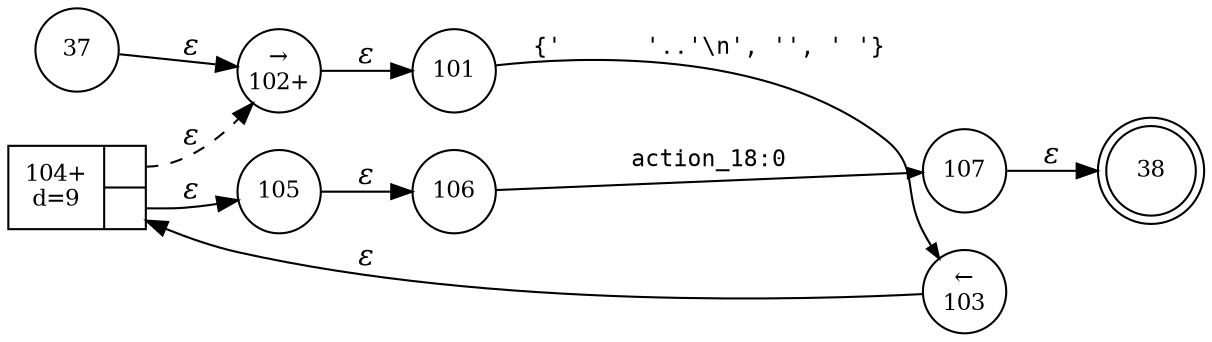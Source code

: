 digraph ATN {
rankdir=LR;
s38[fontsize=11, label="38", shape=doublecircle, fixedsize=true, width=.6];
s37[fontsize=11,label="37", shape=circle, fixedsize=true, width=.55, peripheries=1];
s101[fontsize=11,label="101", shape=circle, fixedsize=true, width=.55, peripheries=1];
s102[fontsize=11,label="&rarr;\n102+", shape=circle, fixedsize=true, width=.55, peripheries=1];
s103[fontsize=11,label="&larr;\n103", shape=circle, fixedsize=true, width=.55, peripheries=1];
s104[fontsize=11,label="{104+\nd=9|{<p0>|<p1>}}", shape=record, fixedsize=false, peripheries=1];
s105[fontsize=11,label="105", shape=circle, fixedsize=true, width=.55, peripheries=1];
s106[fontsize=11,label="106", shape=circle, fixedsize=true, width=.55, peripheries=1];
s107[fontsize=11,label="107", shape=circle, fixedsize=true, width=.55, peripheries=1];
s37 -> s102 [fontname="Times-Italic", label="&epsilon;"];
s102 -> s101 [fontname="Times-Italic", label="&epsilon;"];
s101 -> s103 [fontsize=11, fontname="Courier", arrowsize=.7, label = "{'	'..'\\n', '', ' '}", arrowhead = normal];
s103 -> s104 [fontname="Times-Italic", label="&epsilon;"];
s104:p0 -> s102 [fontname="Times-Italic", label="&epsilon;", style="dashed"];
s104:p1 -> s105 [fontname="Times-Italic", label="&epsilon;"];
s105 -> s106 [fontname="Times-Italic", label="&epsilon;"];
s106 -> s107 [fontsize=11, fontname="Courier", arrowsize=.7, label = "action_18:0", arrowhead = normal];
s107 -> s38 [fontname="Times-Italic", label="&epsilon;"];
}